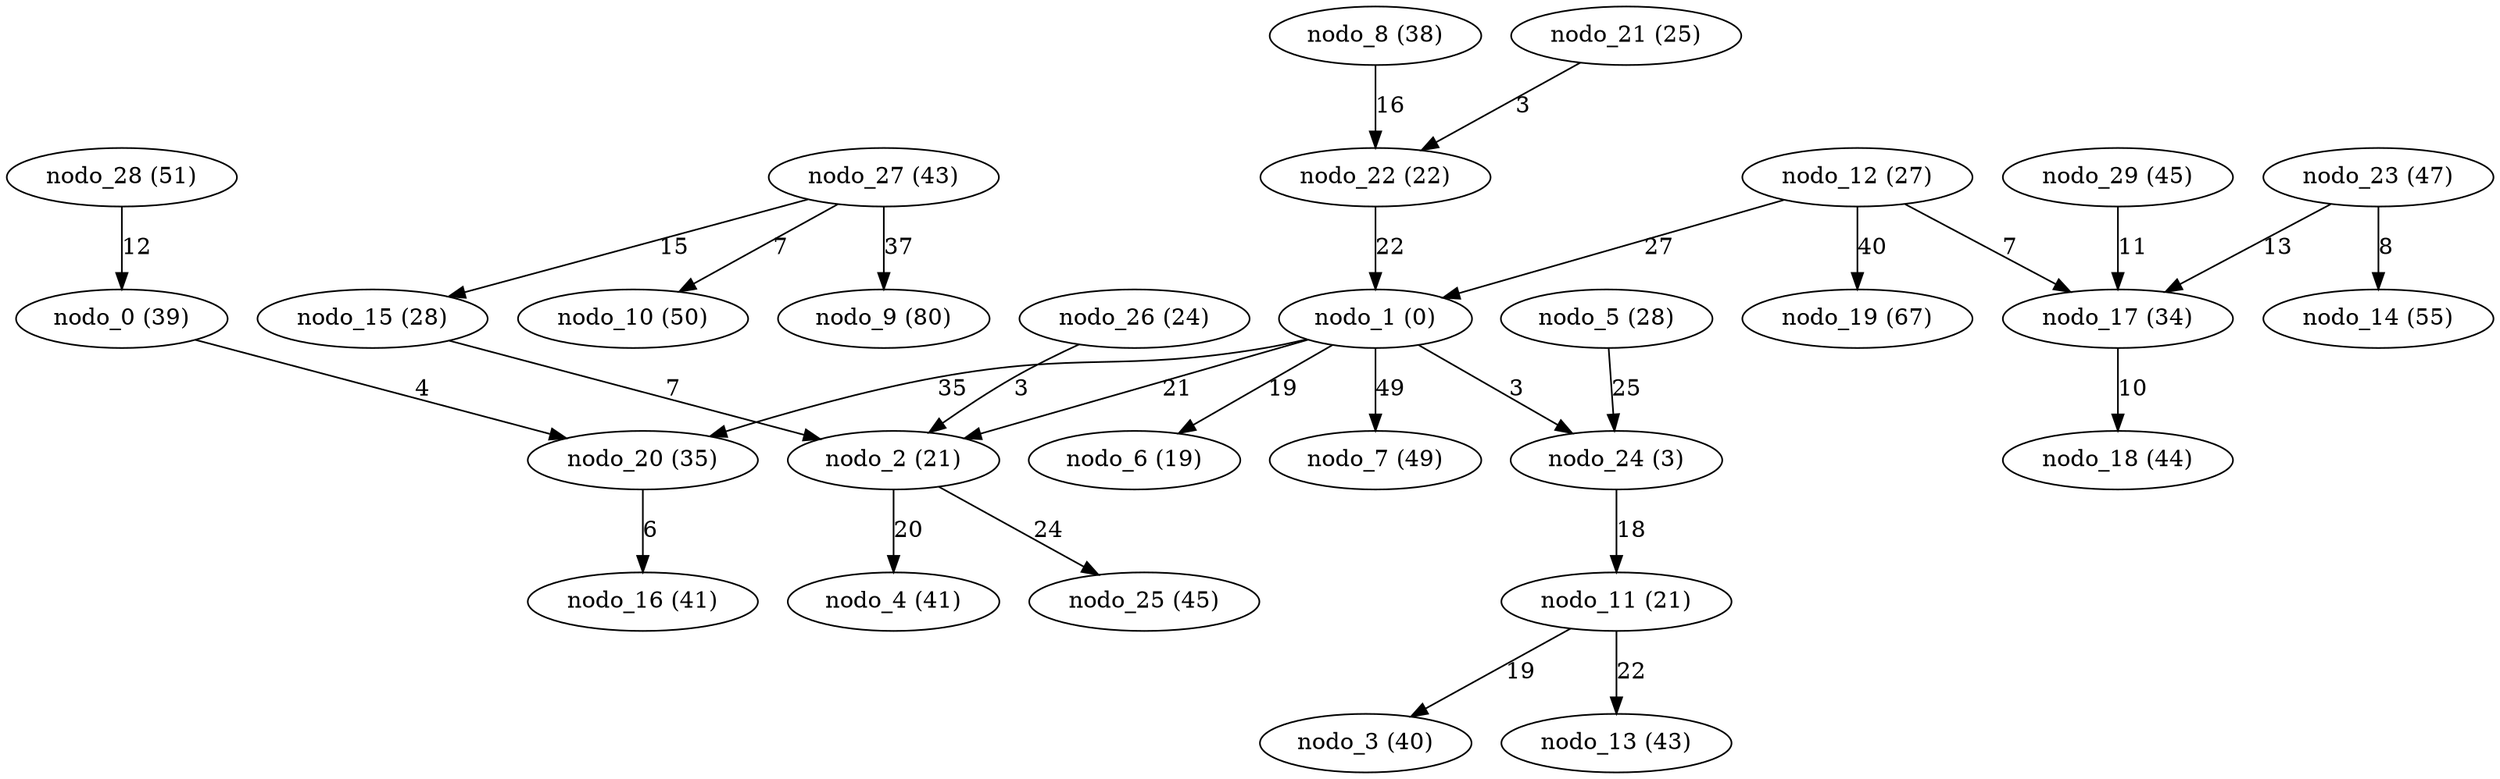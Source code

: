 digraph grafoGilbert_n_30_p_10_Dijkstra__source_1 {
"nodo_0 (39)";
"nodo_1 (0)";
"nodo_2 (21)";
"nodo_3 (40)";
"nodo_4 (41)";
"nodo_5 (28)";
"nodo_6 (19)";
"nodo_7 (49)";
"nodo_8 (38)";
"nodo_9 (80)";
"nodo_10 (50)";
"nodo_11 (21)";
"nodo_12 (27)";
"nodo_13 (43)";
"nodo_14 (55)";
"nodo_15 (28)";
"nodo_16 (41)";
"nodo_17 (34)";
"nodo_18 (44)";
"nodo_19 (67)";
"nodo_20 (35)";
"nodo_21 (25)";
"nodo_22 (22)";
"nodo_23 (47)";
"nodo_24 (3)";
"nodo_25 (45)";
"nodo_26 (24)";
"nodo_27 (43)";
"nodo_28 (51)";
"nodo_29 (45)";
"nodo_0 (39)" -> "nodo_20 (35)" [label=4 weight=4];
"nodo_1 (0)" -> "nodo_2 (21)" [label=21 weight=21];
"nodo_11 (21)" -> "nodo_3 (40)" [label=19 weight=19];
"nodo_2 (21)" -> "nodo_4 (41)" [label=20 weight=20];
"nodo_5 (28)" -> "nodo_24 (3)" [label=25 weight=25];
"nodo_1 (0)" -> "nodo_6 (19)" [label=19 weight=19];
"nodo_1 (0)" -> "nodo_7 (49)" [label=49 weight=49];
"nodo_8 (38)" -> "nodo_22 (22)" [label=16 weight=16];
"nodo_27 (43)" -> "nodo_9 (80)" [label=37 weight=37];
"nodo_27 (43)" -> "nodo_10 (50)" [label=7 weight=7];
"nodo_24 (3)" -> "nodo_11 (21)" [label=18 weight=18];
"nodo_12 (27)" -> "nodo_1 (0)" [label=27 weight=27];
"nodo_11 (21)" -> "nodo_13 (43)" [label=22 weight=22];
"nodo_23 (47)" -> "nodo_14 (55)" [label=8 weight=8];
"nodo_15 (28)" -> "nodo_2 (21)" [label=7 weight=7];
"nodo_20 (35)" -> "nodo_16 (41)" [label=6 weight=6];
"nodo_12 (27)" -> "nodo_17 (34)" [label=7 weight=7];
"nodo_17 (34)" -> "nodo_18 (44)" [label=10 weight=10];
"nodo_12 (27)" -> "nodo_19 (67)" [label=40 weight=40];
"nodo_1 (0)" -> "nodo_20 (35)" [label=35 weight=35];
"nodo_21 (25)" -> "nodo_22 (22)" [label=3 weight=3];
"nodo_22 (22)" -> "nodo_1 (0)" [label=22 weight=22];
"nodo_23 (47)" -> "nodo_17 (34)" [label=13 weight=13];
"nodo_1 (0)" -> "nodo_24 (3)" [label=3 weight=3];
"nodo_2 (21)" -> "nodo_25 (45)" [label=24 weight=24];
"nodo_26 (24)" -> "nodo_2 (21)" [label=3 weight=3];
"nodo_27 (43)" -> "nodo_15 (28)" [label=15 weight=15];
"nodo_28 (51)" -> "nodo_0 (39)" [label=12 weight=12];
"nodo_29 (45)" -> "nodo_17 (34)" [label=11 weight=11];
}